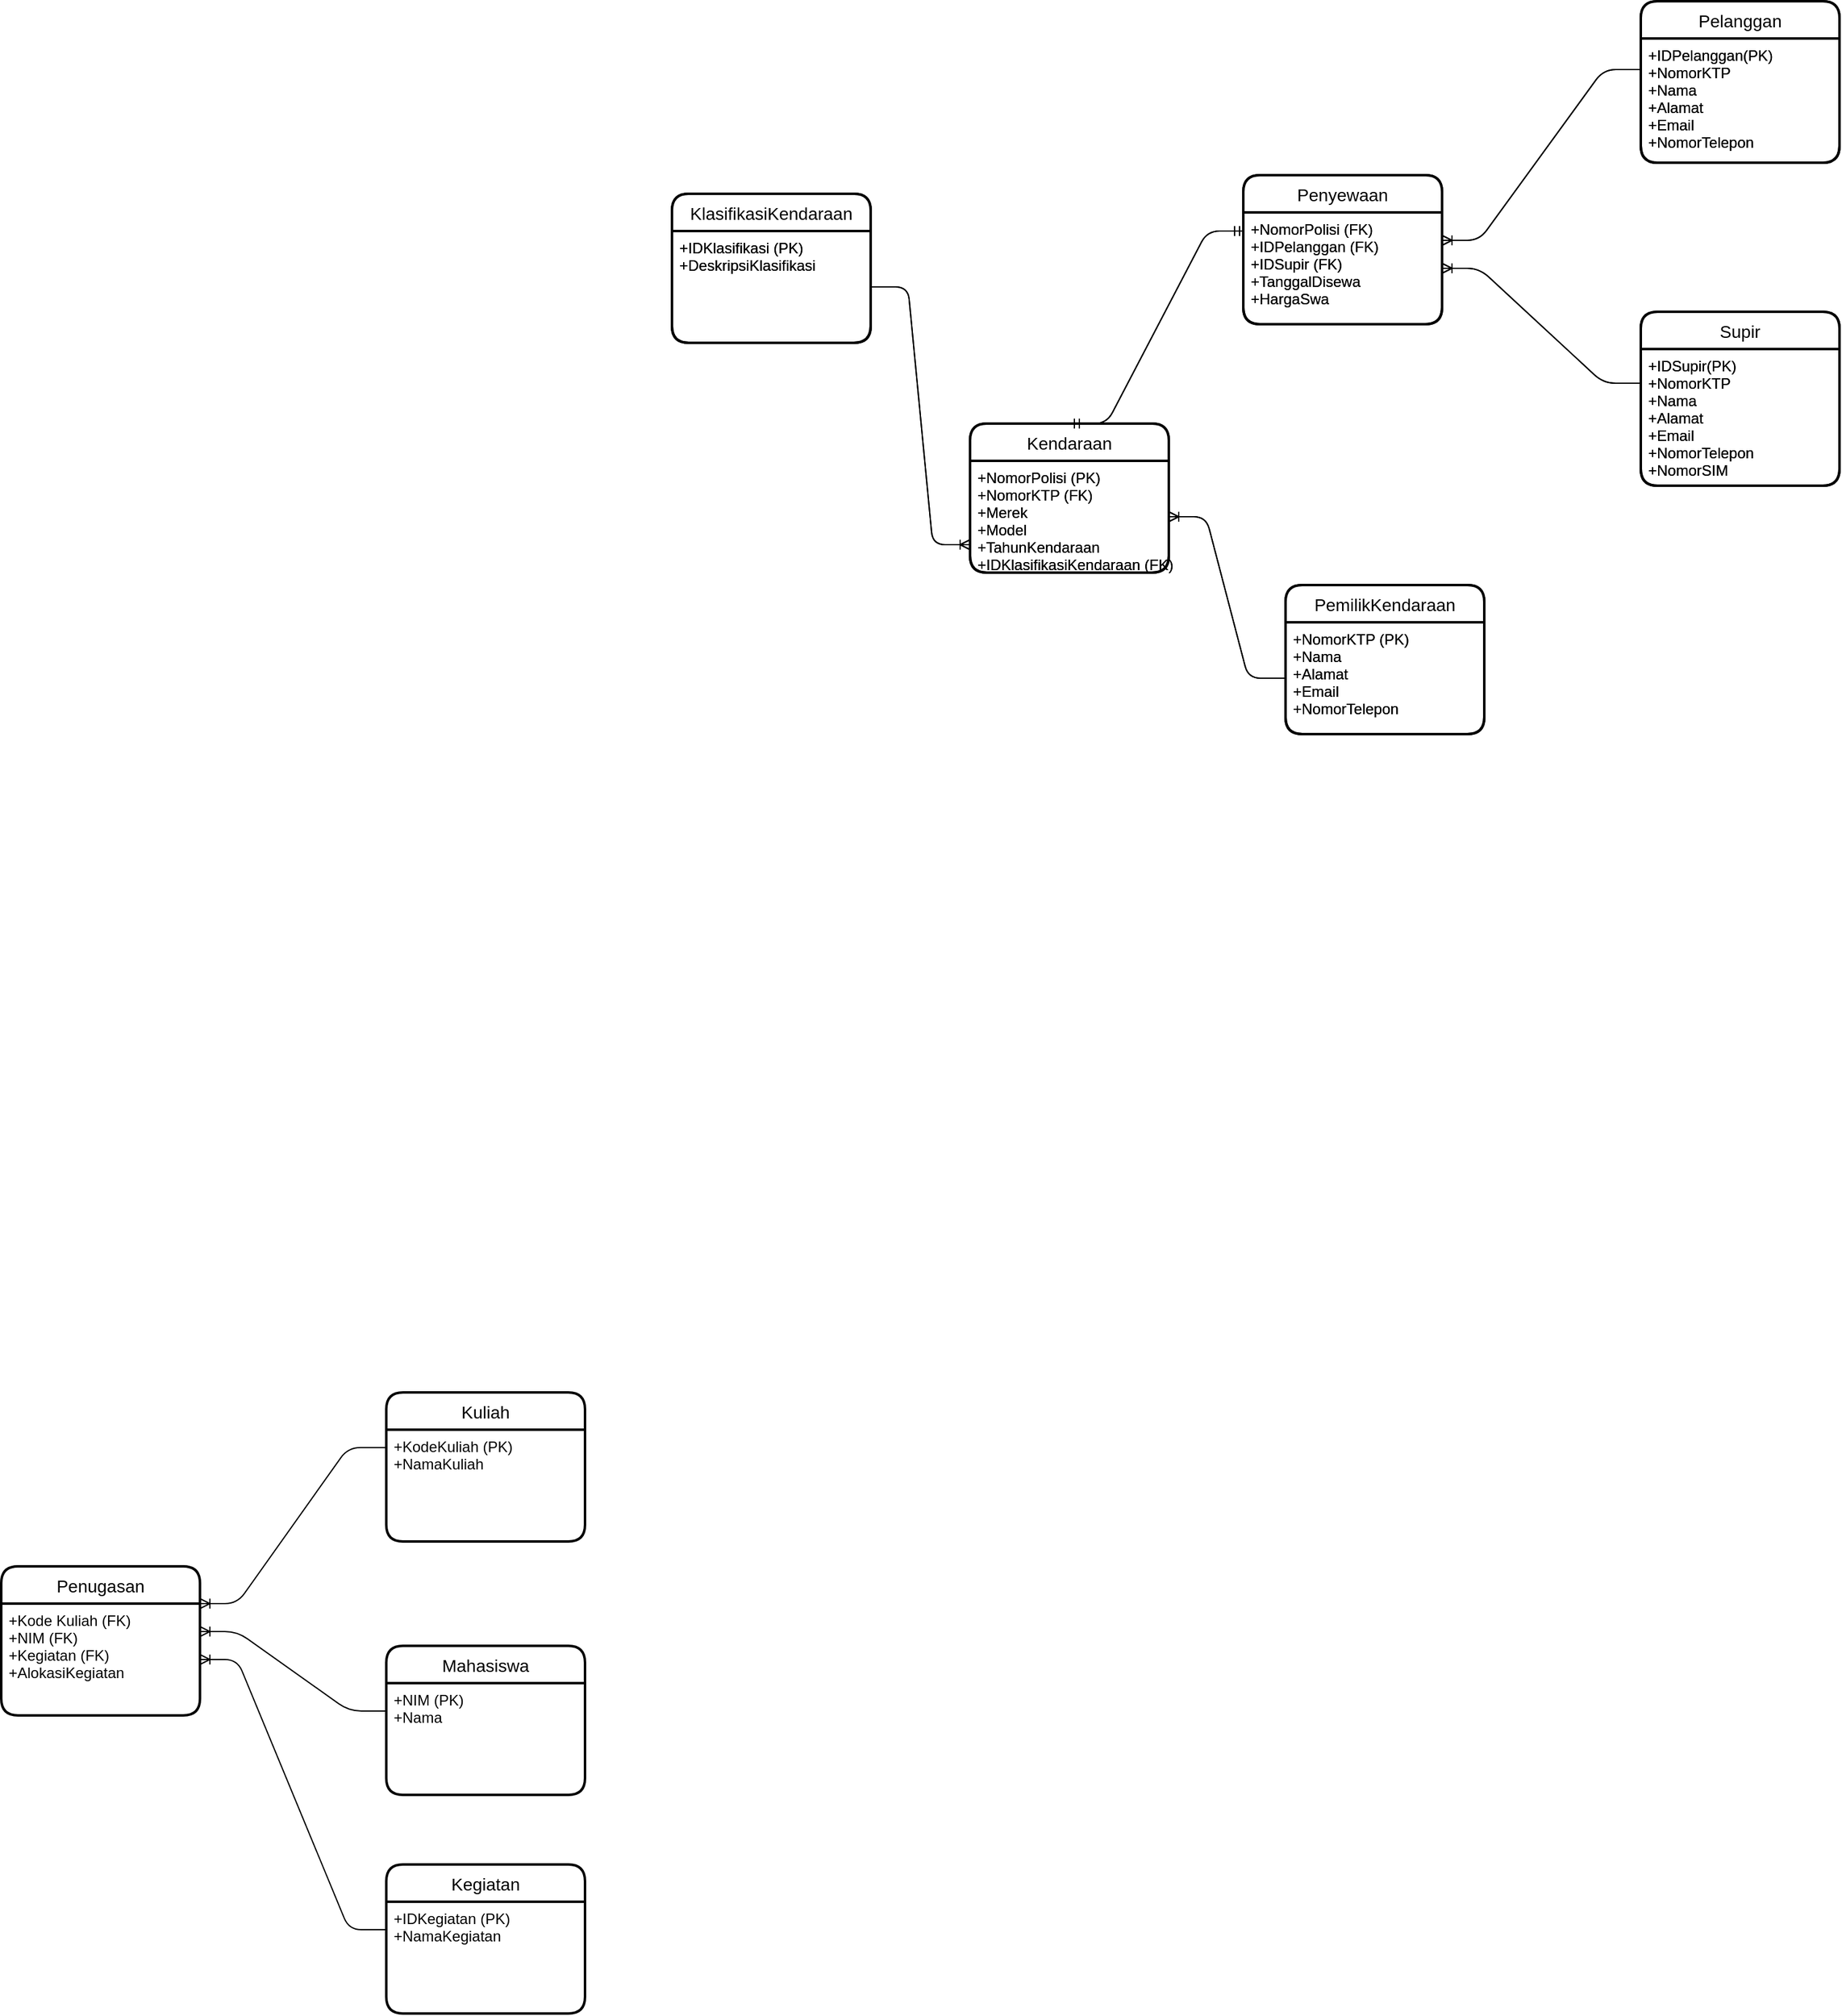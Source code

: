 <mxfile version="14.9.7" type="device"><diagram id="ePlOb-SGeaYx1zjMCZSD" name="Page-1"><mxGraphModel dx="2178" dy="877" grid="1" gridSize="10" guides="1" tooltips="1" connect="1" arrows="1" fold="1" page="1" pageScale="1" pageWidth="827" pageHeight="1169" math="0" shadow="0"><root><mxCell id="0"/><mxCell id="1" parent="0"/><mxCell id="zKaRtQ59X010VLAPExUR-25" value="" style="group" vertex="1" connectable="0" parent="1"><mxGeometry x="-240" y="310" width="940" height="590" as="geometry"/></mxCell><mxCell id="zKaRtQ59X010VLAPExUR-1" value="KlasifikasiKendaraan" style="swimlane;childLayout=stackLayout;horizontal=1;startSize=30;horizontalStack=0;rounded=1;fontSize=14;fontStyle=0;strokeWidth=2;resizeParent=0;resizeLast=1;shadow=0;dashed=0;align=center;" vertex="1" parent="zKaRtQ59X010VLAPExUR-25"><mxGeometry y="155" width="160" height="120" as="geometry"/></mxCell><mxCell id="zKaRtQ59X010VLAPExUR-2" value="+IDKlasifikasi (PK)&#10;+DeskripsiKlasifikasi" style="align=left;strokeColor=none;fillColor=none;spacingLeft=4;fontSize=12;verticalAlign=top;resizable=0;rotatable=0;part=1;" vertex="1" parent="zKaRtQ59X010VLAPExUR-1"><mxGeometry y="30" width="160" height="90" as="geometry"/></mxCell><mxCell id="zKaRtQ59X010VLAPExUR-3" value="Kendaraan" style="swimlane;childLayout=stackLayout;horizontal=1;startSize=30;horizontalStack=0;rounded=1;fontSize=14;fontStyle=0;strokeWidth=2;resizeParent=0;resizeLast=1;shadow=0;dashed=0;align=center;" vertex="1" parent="zKaRtQ59X010VLAPExUR-25"><mxGeometry x="240" y="340" width="160" height="120" as="geometry"/></mxCell><mxCell id="zKaRtQ59X010VLAPExUR-4" value="+NomorPolisi (PK)&#10;+NomorKTP (FK)&#10;+Merek&#10;+Model&#10;+TahunKendaraan&#10;+IDKlasifikasiKendaraan (FK)" style="align=left;strokeColor=none;fillColor=none;spacingLeft=4;fontSize=12;verticalAlign=top;resizable=0;rotatable=0;part=1;" vertex="1" parent="zKaRtQ59X010VLAPExUR-3"><mxGeometry y="30" width="160" height="90" as="geometry"/></mxCell><mxCell id="zKaRtQ59X010VLAPExUR-5" value="PemilikKendaraan" style="swimlane;childLayout=stackLayout;horizontal=1;startSize=30;horizontalStack=0;rounded=1;fontSize=14;fontStyle=0;strokeWidth=2;resizeParent=0;resizeLast=1;shadow=0;dashed=0;align=center;" vertex="1" parent="zKaRtQ59X010VLAPExUR-25"><mxGeometry x="494" y="470" width="160" height="120" as="geometry"/></mxCell><mxCell id="zKaRtQ59X010VLAPExUR-6" value="+NomorKTP (PK)&#10;+Nama&#10;+Alamat&#10;+Email&#10;+NomorTelepon" style="align=left;strokeColor=none;fillColor=none;spacingLeft=4;fontSize=12;verticalAlign=top;resizable=0;rotatable=0;part=1;" vertex="1" parent="zKaRtQ59X010VLAPExUR-5"><mxGeometry y="30" width="160" height="90" as="geometry"/></mxCell><mxCell id="zKaRtQ59X010VLAPExUR-7" value="Pelanggan" style="swimlane;childLayout=stackLayout;horizontal=1;startSize=30;horizontalStack=0;rounded=1;fontSize=14;fontStyle=0;strokeWidth=2;resizeParent=0;resizeLast=1;shadow=0;dashed=0;align=center;" vertex="1" parent="zKaRtQ59X010VLAPExUR-25"><mxGeometry x="780" width="160" height="130" as="geometry"/></mxCell><mxCell id="zKaRtQ59X010VLAPExUR-8" value="+IDPelanggan(PK)&#10;+NomorKTP&#10;+Nama&#10;+Alamat&#10;+Email&#10;+NomorTelepon" style="align=left;strokeColor=none;fillColor=none;spacingLeft=4;fontSize=12;verticalAlign=top;resizable=0;rotatable=0;part=1;" vertex="1" parent="zKaRtQ59X010VLAPExUR-7"><mxGeometry y="30" width="160" height="100" as="geometry"/></mxCell><mxCell id="zKaRtQ59X010VLAPExUR-9" value="Supir" style="swimlane;childLayout=stackLayout;horizontal=1;startSize=30;horizontalStack=0;rounded=1;fontSize=14;fontStyle=0;strokeWidth=2;resizeParent=0;resizeLast=1;shadow=0;dashed=0;align=center;" vertex="1" parent="zKaRtQ59X010VLAPExUR-25"><mxGeometry x="780" y="250" width="160" height="140" as="geometry"/></mxCell><mxCell id="zKaRtQ59X010VLAPExUR-10" value="+IDSupir(PK)&#10;+NomorKTP&#10;+Nama&#10;+Alamat&#10;+Email&#10;+NomorTelepon&#10;+NomorSIM" style="align=left;strokeColor=none;fillColor=none;spacingLeft=4;fontSize=12;verticalAlign=top;resizable=0;rotatable=0;part=1;" vertex="1" parent="zKaRtQ59X010VLAPExUR-9"><mxGeometry y="30" width="160" height="110" as="geometry"/></mxCell><mxCell id="zKaRtQ59X010VLAPExUR-13" value="Penyewaan" style="swimlane;childLayout=stackLayout;horizontal=1;startSize=30;horizontalStack=0;rounded=1;fontSize=14;fontStyle=0;strokeWidth=2;resizeParent=0;resizeLast=1;shadow=0;dashed=0;align=center;" vertex="1" parent="zKaRtQ59X010VLAPExUR-25"><mxGeometry x="460" y="140" width="160" height="120" as="geometry"/></mxCell><mxCell id="zKaRtQ59X010VLAPExUR-14" value="+NomorPolisi (FK)&#10;+IDPelanggan (FK)&#10;+IDSupir (FK)&#10;+TanggalDisewa&#10;+HargaSwa" style="align=left;strokeColor=none;fillColor=none;spacingLeft=4;fontSize=12;verticalAlign=top;resizable=0;rotatable=0;part=1;" vertex="1" parent="zKaRtQ59X010VLAPExUR-13"><mxGeometry y="30" width="160" height="90" as="geometry"/></mxCell><mxCell id="zKaRtQ59X010VLAPExUR-17" value="" style="edgeStyle=entityRelationEdgeStyle;fontSize=12;html=1;endArrow=ERmandOne;startArrow=ERmandOne;exitX=0.5;exitY=0;exitDx=0;exitDy=0;entryX=0.006;entryY=0.167;entryDx=0;entryDy=0;entryPerimeter=0;" edge="1" parent="zKaRtQ59X010VLAPExUR-25" source="zKaRtQ59X010VLAPExUR-3" target="zKaRtQ59X010VLAPExUR-14"><mxGeometry width="100" height="100" relative="1" as="geometry"><mxPoint x="260" y="320" as="sourcePoint"/><mxPoint x="450" y="230" as="targetPoint"/></mxGeometry></mxCell><mxCell id="zKaRtQ59X010VLAPExUR-19" value="" style="edgeStyle=entityRelationEdgeStyle;fontSize=12;html=1;endArrow=ERoneToMany;entryX=0;entryY=0.75;entryDx=0;entryDy=0;" edge="1" parent="zKaRtQ59X010VLAPExUR-25" source="zKaRtQ59X010VLAPExUR-2" target="zKaRtQ59X010VLAPExUR-4"><mxGeometry width="100" height="100" relative="1" as="geometry"><mxPoint x="400" y="360" as="sourcePoint"/><mxPoint x="500" y="260" as="targetPoint"/></mxGeometry></mxCell><mxCell id="zKaRtQ59X010VLAPExUR-20" value="" style="edgeStyle=entityRelationEdgeStyle;fontSize=12;html=1;endArrow=ERoneToMany;entryX=1;entryY=0.5;entryDx=0;entryDy=0;exitX=0;exitY=0.5;exitDx=0;exitDy=0;" edge="1" parent="zKaRtQ59X010VLAPExUR-25" source="zKaRtQ59X010VLAPExUR-6" target="zKaRtQ59X010VLAPExUR-4"><mxGeometry width="100" height="100" relative="1" as="geometry"><mxPoint x="360" y="270" as="sourcePoint"/><mxPoint x="490" y="417.5" as="targetPoint"/></mxGeometry></mxCell><mxCell id="zKaRtQ59X010VLAPExUR-21" value="" style="edgeStyle=entityRelationEdgeStyle;fontSize=12;html=1;endArrow=ERoneToMany;entryX=1;entryY=0.25;entryDx=0;entryDy=0;exitX=0;exitY=0.25;exitDx=0;exitDy=0;" edge="1" parent="zKaRtQ59X010VLAPExUR-25" source="zKaRtQ59X010VLAPExUR-8" target="zKaRtQ59X010VLAPExUR-14"><mxGeometry width="100" height="100" relative="1" as="geometry"><mxPoint x="890" y="570" as="sourcePoint"/><mxPoint x="810" y="450" as="targetPoint"/></mxGeometry></mxCell><mxCell id="zKaRtQ59X010VLAPExUR-23" value="" style="edgeStyle=entityRelationEdgeStyle;fontSize=12;html=1;endArrow=ERoneToMany;entryX=1;entryY=0.5;entryDx=0;entryDy=0;exitX=0;exitY=0.25;exitDx=0;exitDy=0;" edge="1" parent="zKaRtQ59X010VLAPExUR-25" source="zKaRtQ59X010VLAPExUR-10" target="zKaRtQ59X010VLAPExUR-14"><mxGeometry width="100" height="100" relative="1" as="geometry"><mxPoint x="970" y="235" as="sourcePoint"/><mxPoint x="890" y="362.5" as="targetPoint"/></mxGeometry></mxCell><mxCell id="zKaRtQ59X010VLAPExUR-27" value="KlasifikasiKendaraan" style="swimlane;childLayout=stackLayout;horizontal=1;startSize=30;horizontalStack=0;rounded=1;fontSize=14;fontStyle=0;strokeWidth=2;resizeParent=0;resizeLast=1;shadow=0;dashed=0;align=center;" vertex="1" parent="1"><mxGeometry x="-240" y="465" width="160" height="120" as="geometry"/></mxCell><mxCell id="zKaRtQ59X010VLAPExUR-28" value="+IDKlasifikasi (PK)&#10;+DeskripsiKlasifikasi" style="align=left;strokeColor=none;fillColor=none;spacingLeft=4;fontSize=12;verticalAlign=top;resizable=0;rotatable=0;part=1;" vertex="1" parent="zKaRtQ59X010VLAPExUR-27"><mxGeometry y="30" width="160" height="90" as="geometry"/></mxCell><mxCell id="zKaRtQ59X010VLAPExUR-29" value="Kendaraan" style="swimlane;childLayout=stackLayout;horizontal=1;startSize=30;horizontalStack=0;rounded=1;fontSize=14;fontStyle=0;strokeWidth=2;resizeParent=0;resizeLast=1;shadow=0;dashed=0;align=center;" vertex="1" parent="1"><mxGeometry y="650" width="160" height="120" as="geometry"/></mxCell><mxCell id="zKaRtQ59X010VLAPExUR-30" value="+NomorPolisi (PK)&#10;+NomorKTP (FK)&#10;+Merek&#10;+Model&#10;+TahunKendaraan&#10;+IDKlasifikasiKendaraan (FK)" style="align=left;strokeColor=none;fillColor=none;spacingLeft=4;fontSize=12;verticalAlign=top;resizable=0;rotatable=0;part=1;" vertex="1" parent="zKaRtQ59X010VLAPExUR-29"><mxGeometry y="30" width="160" height="90" as="geometry"/></mxCell><mxCell id="zKaRtQ59X010VLAPExUR-31" value="PemilikKendaraan" style="swimlane;childLayout=stackLayout;horizontal=1;startSize=30;horizontalStack=0;rounded=1;fontSize=14;fontStyle=0;strokeWidth=2;resizeParent=0;resizeLast=1;shadow=0;dashed=0;align=center;" vertex="1" parent="1"><mxGeometry x="254" y="780" width="160" height="120" as="geometry"/></mxCell><mxCell id="zKaRtQ59X010VLAPExUR-32" value="+NomorKTP (PK)&#10;+Nama&#10;+Alamat&#10;+Email&#10;+NomorTelepon" style="align=left;strokeColor=none;fillColor=none;spacingLeft=4;fontSize=12;verticalAlign=top;resizable=0;rotatable=0;part=1;" vertex="1" parent="zKaRtQ59X010VLAPExUR-31"><mxGeometry y="30" width="160" height="90" as="geometry"/></mxCell><mxCell id="zKaRtQ59X010VLAPExUR-33" value="Pelanggan" style="swimlane;childLayout=stackLayout;horizontal=1;startSize=30;horizontalStack=0;rounded=1;fontSize=14;fontStyle=0;strokeWidth=2;resizeParent=0;resizeLast=1;shadow=0;dashed=0;align=center;" vertex="1" parent="1"><mxGeometry x="540" y="310" width="160" height="130" as="geometry"/></mxCell><mxCell id="zKaRtQ59X010VLAPExUR-34" value="+IDPelanggan(PK)&#10;+NomorKTP&#10;+Nama&#10;+Alamat&#10;+Email&#10;+NomorTelepon" style="align=left;strokeColor=none;fillColor=none;spacingLeft=4;fontSize=12;verticalAlign=top;resizable=0;rotatable=0;part=1;" vertex="1" parent="zKaRtQ59X010VLAPExUR-33"><mxGeometry y="30" width="160" height="100" as="geometry"/></mxCell><mxCell id="zKaRtQ59X010VLAPExUR-35" value="Supir" style="swimlane;childLayout=stackLayout;horizontal=1;startSize=30;horizontalStack=0;rounded=1;fontSize=14;fontStyle=0;strokeWidth=2;resizeParent=0;resizeLast=1;shadow=0;dashed=0;align=center;" vertex="1" parent="1"><mxGeometry x="540" y="560" width="160" height="140" as="geometry"/></mxCell><mxCell id="zKaRtQ59X010VLAPExUR-36" value="+IDSupir(PK)&#10;+NomorKTP&#10;+Nama&#10;+Alamat&#10;+Email&#10;+NomorTelepon&#10;+NomorSIM" style="align=left;strokeColor=none;fillColor=none;spacingLeft=4;fontSize=12;verticalAlign=top;resizable=0;rotatable=0;part=1;" vertex="1" parent="zKaRtQ59X010VLAPExUR-35"><mxGeometry y="30" width="160" height="110" as="geometry"/></mxCell><mxCell id="zKaRtQ59X010VLAPExUR-37" value="Penyewaan" style="swimlane;childLayout=stackLayout;horizontal=1;startSize=30;horizontalStack=0;rounded=1;fontSize=14;fontStyle=0;strokeWidth=2;resizeParent=0;resizeLast=1;shadow=0;dashed=0;align=center;" vertex="1" parent="1"><mxGeometry x="220" y="450" width="160" height="120" as="geometry"/></mxCell><mxCell id="zKaRtQ59X010VLAPExUR-38" value="+NomorPolisi (FK)&#10;+IDPelanggan (FK)&#10;+IDSupir (FK)&#10;+TanggalDisewa&#10;+HargaSwa" style="align=left;strokeColor=none;fillColor=none;spacingLeft=4;fontSize=12;verticalAlign=top;resizable=0;rotatable=0;part=1;" vertex="1" parent="zKaRtQ59X010VLAPExUR-37"><mxGeometry y="30" width="160" height="90" as="geometry"/></mxCell><mxCell id="zKaRtQ59X010VLAPExUR-39" value="" style="edgeStyle=entityRelationEdgeStyle;fontSize=12;html=1;endArrow=ERmandOne;startArrow=ERmandOne;exitX=0.5;exitY=0;exitDx=0;exitDy=0;entryX=0.006;entryY=0.167;entryDx=0;entryDy=0;entryPerimeter=0;" edge="1" parent="1" source="zKaRtQ59X010VLAPExUR-29" target="zKaRtQ59X010VLAPExUR-38"><mxGeometry x="-240" y="310" width="100" height="100" as="geometry"><mxPoint x="20" y="630" as="sourcePoint"/><mxPoint x="210" y="540" as="targetPoint"/></mxGeometry></mxCell><mxCell id="zKaRtQ59X010VLAPExUR-40" value="" style="edgeStyle=entityRelationEdgeStyle;fontSize=12;html=1;endArrow=ERoneToMany;entryX=0;entryY=0.75;entryDx=0;entryDy=0;" edge="1" parent="1" source="zKaRtQ59X010VLAPExUR-28" target="zKaRtQ59X010VLAPExUR-30"><mxGeometry x="-240" y="310" width="100" height="100" as="geometry"><mxPoint x="160" y="670" as="sourcePoint"/><mxPoint x="260" y="570" as="targetPoint"/></mxGeometry></mxCell><mxCell id="zKaRtQ59X010VLAPExUR-41" value="" style="edgeStyle=entityRelationEdgeStyle;fontSize=12;html=1;endArrow=ERoneToMany;entryX=1;entryY=0.5;entryDx=0;entryDy=0;exitX=0;exitY=0.5;exitDx=0;exitDy=0;" edge="1" parent="1" source="zKaRtQ59X010VLAPExUR-32" target="zKaRtQ59X010VLAPExUR-30"><mxGeometry x="-240" y="310" width="100" height="100" as="geometry"><mxPoint x="120" y="580" as="sourcePoint"/><mxPoint x="250" y="727.5" as="targetPoint"/></mxGeometry></mxCell><mxCell id="zKaRtQ59X010VLAPExUR-42" value="" style="edgeStyle=entityRelationEdgeStyle;fontSize=12;html=1;endArrow=ERoneToMany;entryX=1;entryY=0.25;entryDx=0;entryDy=0;exitX=0;exitY=0.25;exitDx=0;exitDy=0;" edge="1" parent="1" source="zKaRtQ59X010VLAPExUR-34" target="zKaRtQ59X010VLAPExUR-38"><mxGeometry x="-240" y="310" width="100" height="100" as="geometry"><mxPoint x="650" y="880" as="sourcePoint"/><mxPoint x="570" y="760" as="targetPoint"/></mxGeometry></mxCell><mxCell id="zKaRtQ59X010VLAPExUR-43" value="" style="edgeStyle=entityRelationEdgeStyle;fontSize=12;html=1;endArrow=ERoneToMany;entryX=1;entryY=0.5;entryDx=0;entryDy=0;exitX=0;exitY=0.25;exitDx=0;exitDy=0;" edge="1" parent="1" source="zKaRtQ59X010VLAPExUR-36" target="zKaRtQ59X010VLAPExUR-38"><mxGeometry x="-240" y="310" width="100" height="100" as="geometry"><mxPoint x="730" y="545" as="sourcePoint"/><mxPoint x="650" y="672.5" as="targetPoint"/></mxGeometry></mxCell><mxCell id="zKaRtQ59X010VLAPExUR-56" value="" style="group" vertex="1" connectable="0" parent="1"><mxGeometry x="-780" y="1430" width="470" height="500" as="geometry"/></mxCell><mxCell id="zKaRtQ59X010VLAPExUR-44" value="Kuliah" style="swimlane;childLayout=stackLayout;horizontal=1;startSize=30;horizontalStack=0;rounded=1;fontSize=14;fontStyle=0;strokeWidth=2;resizeParent=0;resizeLast=1;shadow=0;dashed=0;align=center;" vertex="1" parent="zKaRtQ59X010VLAPExUR-56"><mxGeometry x="310" width="160" height="120" as="geometry"/></mxCell><mxCell id="zKaRtQ59X010VLAPExUR-45" value="+KodeKuliah (PK)&#10;+NamaKuliah" style="align=left;strokeColor=none;fillColor=none;spacingLeft=4;fontSize=12;verticalAlign=top;resizable=0;rotatable=0;part=1;" vertex="1" parent="zKaRtQ59X010VLAPExUR-44"><mxGeometry y="30" width="160" height="90" as="geometry"/></mxCell><mxCell id="zKaRtQ59X010VLAPExUR-46" value="Mahasiswa" style="swimlane;childLayout=stackLayout;horizontal=1;startSize=30;horizontalStack=0;rounded=1;fontSize=14;fontStyle=0;strokeWidth=2;resizeParent=0;resizeLast=1;shadow=0;dashed=0;align=center;" vertex="1" parent="zKaRtQ59X010VLAPExUR-56"><mxGeometry x="310" y="204" width="160" height="120" as="geometry"/></mxCell><mxCell id="zKaRtQ59X010VLAPExUR-47" value="+NIM (PK)&#10;+Nama" style="align=left;strokeColor=none;fillColor=none;spacingLeft=4;fontSize=12;verticalAlign=top;resizable=0;rotatable=0;part=1;" vertex="1" parent="zKaRtQ59X010VLAPExUR-46"><mxGeometry y="30" width="160" height="90" as="geometry"/></mxCell><mxCell id="zKaRtQ59X010VLAPExUR-48" value="Kegiatan" style="swimlane;childLayout=stackLayout;horizontal=1;startSize=30;horizontalStack=0;rounded=1;fontSize=14;fontStyle=0;strokeWidth=2;resizeParent=0;resizeLast=1;shadow=0;dashed=0;align=center;" vertex="1" parent="zKaRtQ59X010VLAPExUR-56"><mxGeometry x="310" y="380" width="160" height="120" as="geometry"/></mxCell><mxCell id="zKaRtQ59X010VLAPExUR-49" value="+IDKegiatan (PK)&#10;+NamaKegiatan" style="align=left;strokeColor=none;fillColor=none;spacingLeft=4;fontSize=12;verticalAlign=top;resizable=0;rotatable=0;part=1;" vertex="1" parent="zKaRtQ59X010VLAPExUR-48"><mxGeometry y="30" width="160" height="90" as="geometry"/></mxCell><mxCell id="zKaRtQ59X010VLAPExUR-50" value="Penugasan" style="swimlane;childLayout=stackLayout;horizontal=1;startSize=30;horizontalStack=0;rounded=1;fontSize=14;fontStyle=0;strokeWidth=2;resizeParent=0;resizeLast=1;shadow=0;dashed=0;align=center;" vertex="1" parent="zKaRtQ59X010VLAPExUR-56"><mxGeometry y="140" width="160" height="120" as="geometry"/></mxCell><mxCell id="zKaRtQ59X010VLAPExUR-51" value="+Kode Kuliah (FK)&#10;+NIM (FK)&#10;+Kegiatan (FK)&#10;+AlokasiKegiatan" style="align=left;strokeColor=none;fillColor=none;spacingLeft=4;fontSize=12;verticalAlign=top;resizable=0;rotatable=0;part=1;" vertex="1" parent="zKaRtQ59X010VLAPExUR-50"><mxGeometry y="30" width="160" height="90" as="geometry"/></mxCell><mxCell id="zKaRtQ59X010VLAPExUR-53" value="" style="edgeStyle=entityRelationEdgeStyle;fontSize=12;html=1;endArrow=ERoneToMany;entryX=1;entryY=0;entryDx=0;entryDy=0;exitX=-0.005;exitY=0.16;exitDx=0;exitDy=0;exitPerimeter=0;" edge="1" parent="zKaRtQ59X010VLAPExUR-56" source="zKaRtQ59X010VLAPExUR-45" target="zKaRtQ59X010VLAPExUR-51"><mxGeometry x="-10" y="-297.5" width="100" height="100" as="geometry"><mxPoint x="150" y="-67.5" as="sourcePoint"/><mxPoint x="230" y="140" as="targetPoint"/></mxGeometry></mxCell><mxCell id="zKaRtQ59X010VLAPExUR-54" value="" style="edgeStyle=entityRelationEdgeStyle;fontSize=12;html=1;endArrow=ERoneToMany;entryX=1;entryY=0.25;entryDx=0;entryDy=0;exitX=0;exitY=0.25;exitDx=0;exitDy=0;" edge="1" parent="zKaRtQ59X010VLAPExUR-56" source="zKaRtQ59X010VLAPExUR-47" target="zKaRtQ59X010VLAPExUR-51"><mxGeometry y="-287.5" width="100" height="100" as="geometry"><mxPoint x="319.2" y="54.4" as="sourcePoint"/><mxPoint x="170" y="180" as="targetPoint"/></mxGeometry></mxCell><mxCell id="zKaRtQ59X010VLAPExUR-55" value="" style="edgeStyle=entityRelationEdgeStyle;fontSize=12;html=1;endArrow=ERoneToMany;entryX=1;entryY=0.5;entryDx=0;entryDy=0;exitX=0;exitY=0.25;exitDx=0;exitDy=0;" edge="1" parent="zKaRtQ59X010VLAPExUR-56" source="zKaRtQ59X010VLAPExUR-49" target="zKaRtQ59X010VLAPExUR-51"><mxGeometry x="10" y="-277.5" width="100" height="100" as="geometry"><mxPoint x="320" y="266.5" as="sourcePoint"/><mxPoint x="170" y="202.5" as="targetPoint"/></mxGeometry></mxCell></root></mxGraphModel></diagram></mxfile>